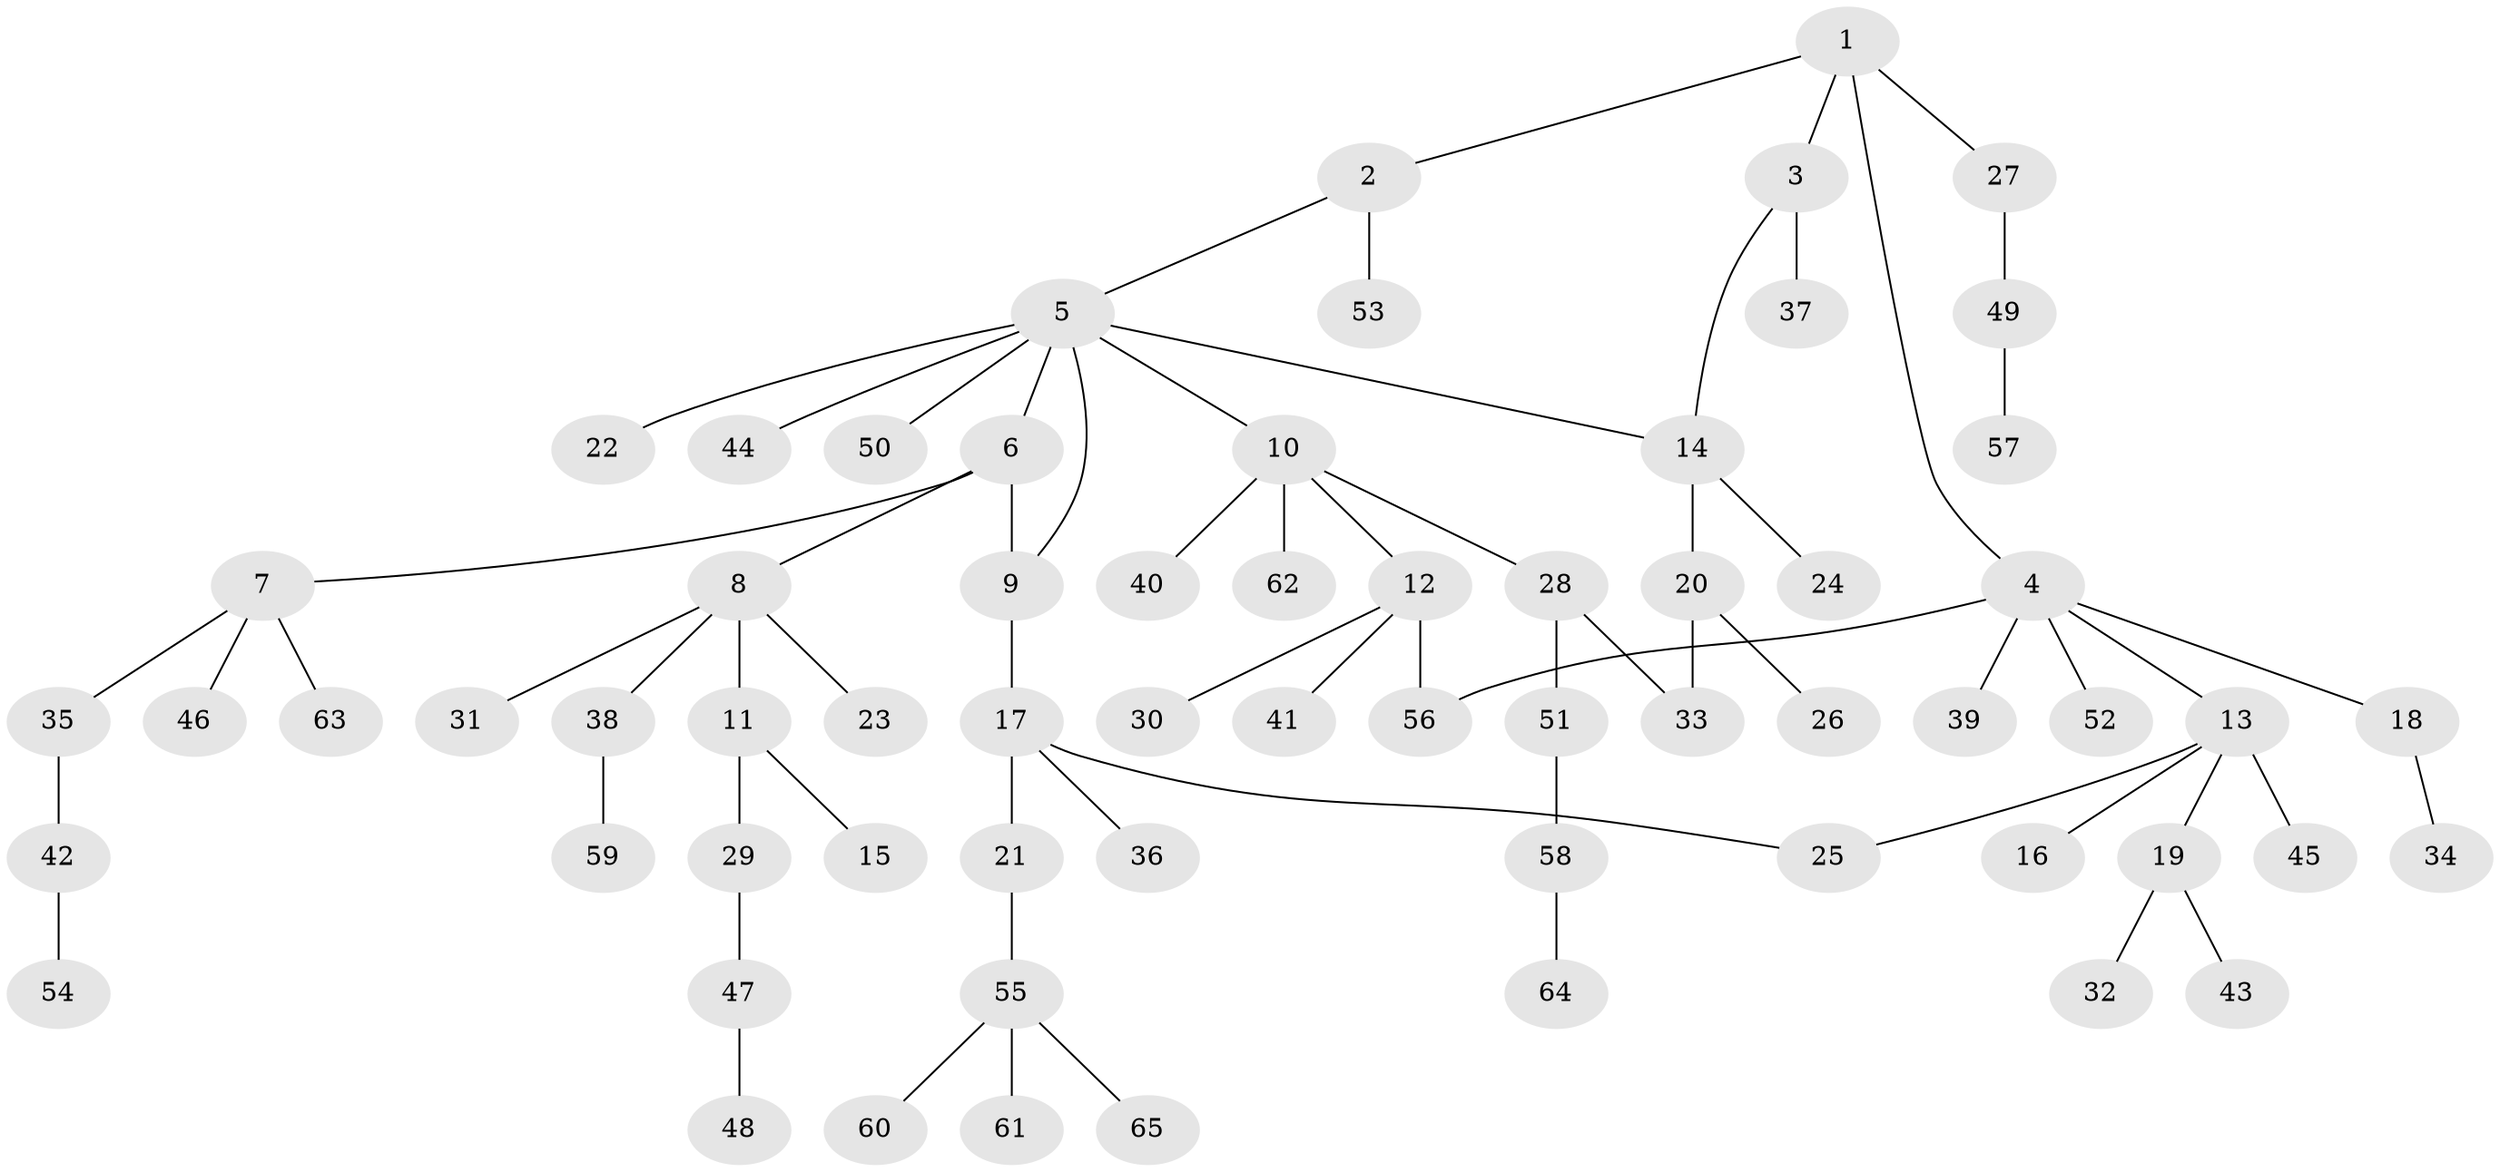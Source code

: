 // Generated by graph-tools (version 1.1) at 2025/34/03/09/25 02:34:03]
// undirected, 65 vertices, 69 edges
graph export_dot {
graph [start="1"]
  node [color=gray90,style=filled];
  1;
  2;
  3;
  4;
  5;
  6;
  7;
  8;
  9;
  10;
  11;
  12;
  13;
  14;
  15;
  16;
  17;
  18;
  19;
  20;
  21;
  22;
  23;
  24;
  25;
  26;
  27;
  28;
  29;
  30;
  31;
  32;
  33;
  34;
  35;
  36;
  37;
  38;
  39;
  40;
  41;
  42;
  43;
  44;
  45;
  46;
  47;
  48;
  49;
  50;
  51;
  52;
  53;
  54;
  55;
  56;
  57;
  58;
  59;
  60;
  61;
  62;
  63;
  64;
  65;
  1 -- 2;
  1 -- 3;
  1 -- 4;
  1 -- 27;
  2 -- 5;
  2 -- 53;
  3 -- 14;
  3 -- 37;
  4 -- 13;
  4 -- 18;
  4 -- 39;
  4 -- 52;
  4 -- 56;
  5 -- 6;
  5 -- 9;
  5 -- 10;
  5 -- 22;
  5 -- 44;
  5 -- 50;
  5 -- 14;
  6 -- 7;
  6 -- 8;
  6 -- 9;
  7 -- 35;
  7 -- 46;
  7 -- 63;
  8 -- 11;
  8 -- 23;
  8 -- 31;
  8 -- 38;
  9 -- 17;
  10 -- 12;
  10 -- 28;
  10 -- 40;
  10 -- 62;
  11 -- 15;
  11 -- 29;
  12 -- 30;
  12 -- 41;
  12 -- 56;
  13 -- 16;
  13 -- 19;
  13 -- 45;
  13 -- 25;
  14 -- 20;
  14 -- 24;
  17 -- 21;
  17 -- 25;
  17 -- 36;
  18 -- 34;
  19 -- 32;
  19 -- 43;
  20 -- 26;
  20 -- 33;
  21 -- 55;
  27 -- 49;
  28 -- 51;
  28 -- 33;
  29 -- 47;
  35 -- 42;
  38 -- 59;
  42 -- 54;
  47 -- 48;
  49 -- 57;
  51 -- 58;
  55 -- 60;
  55 -- 61;
  55 -- 65;
  58 -- 64;
}

